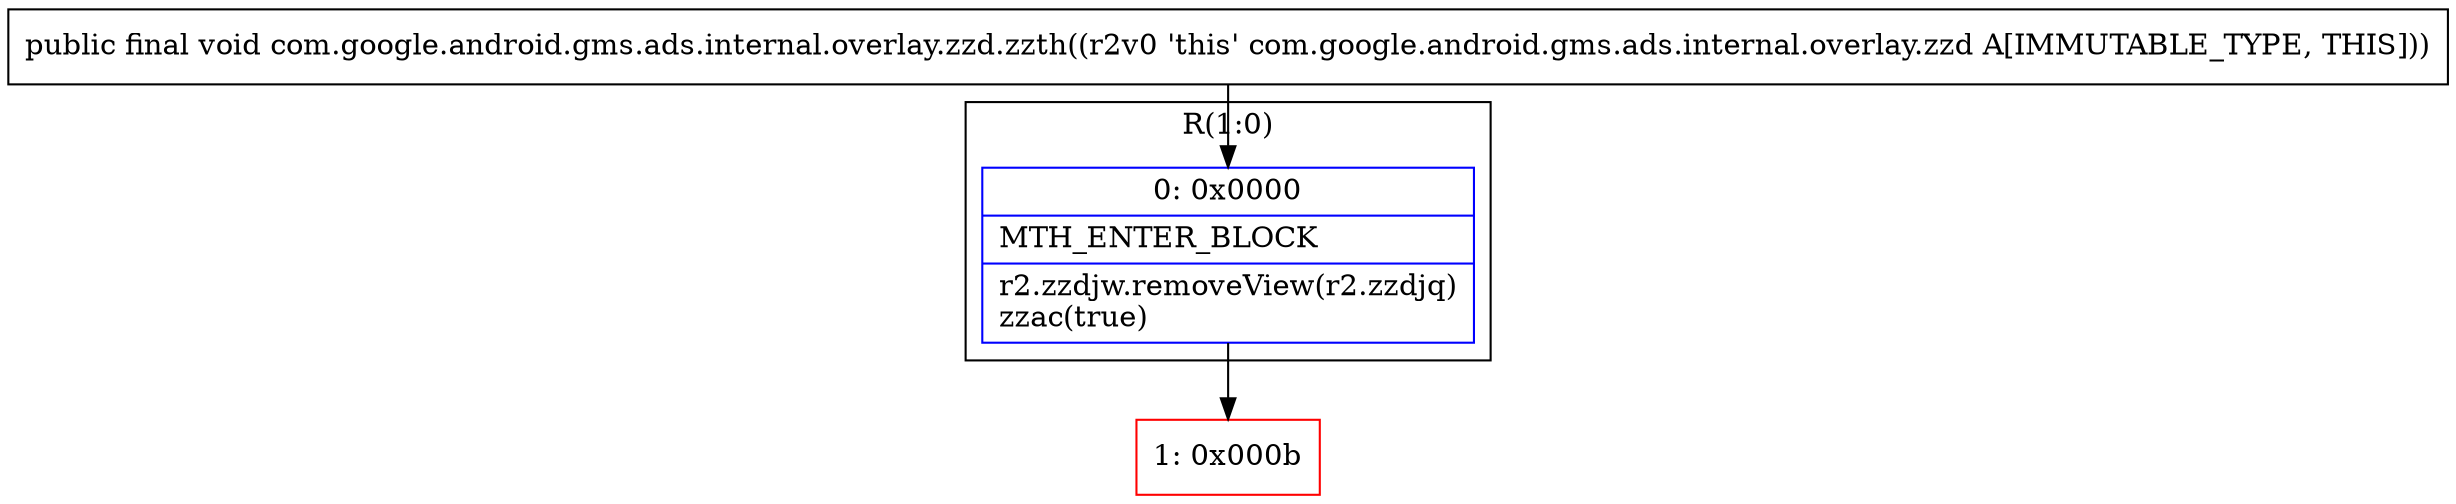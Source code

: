 digraph "CFG forcom.google.android.gms.ads.internal.overlay.zzd.zzth()V" {
subgraph cluster_Region_627857131 {
label = "R(1:0)";
node [shape=record,color=blue];
Node_0 [shape=record,label="{0\:\ 0x0000|MTH_ENTER_BLOCK\l|r2.zzdjw.removeView(r2.zzdjq)\lzzac(true)\l}"];
}
Node_1 [shape=record,color=red,label="{1\:\ 0x000b}"];
MethodNode[shape=record,label="{public final void com.google.android.gms.ads.internal.overlay.zzd.zzth((r2v0 'this' com.google.android.gms.ads.internal.overlay.zzd A[IMMUTABLE_TYPE, THIS])) }"];
MethodNode -> Node_0;
Node_0 -> Node_1;
}

